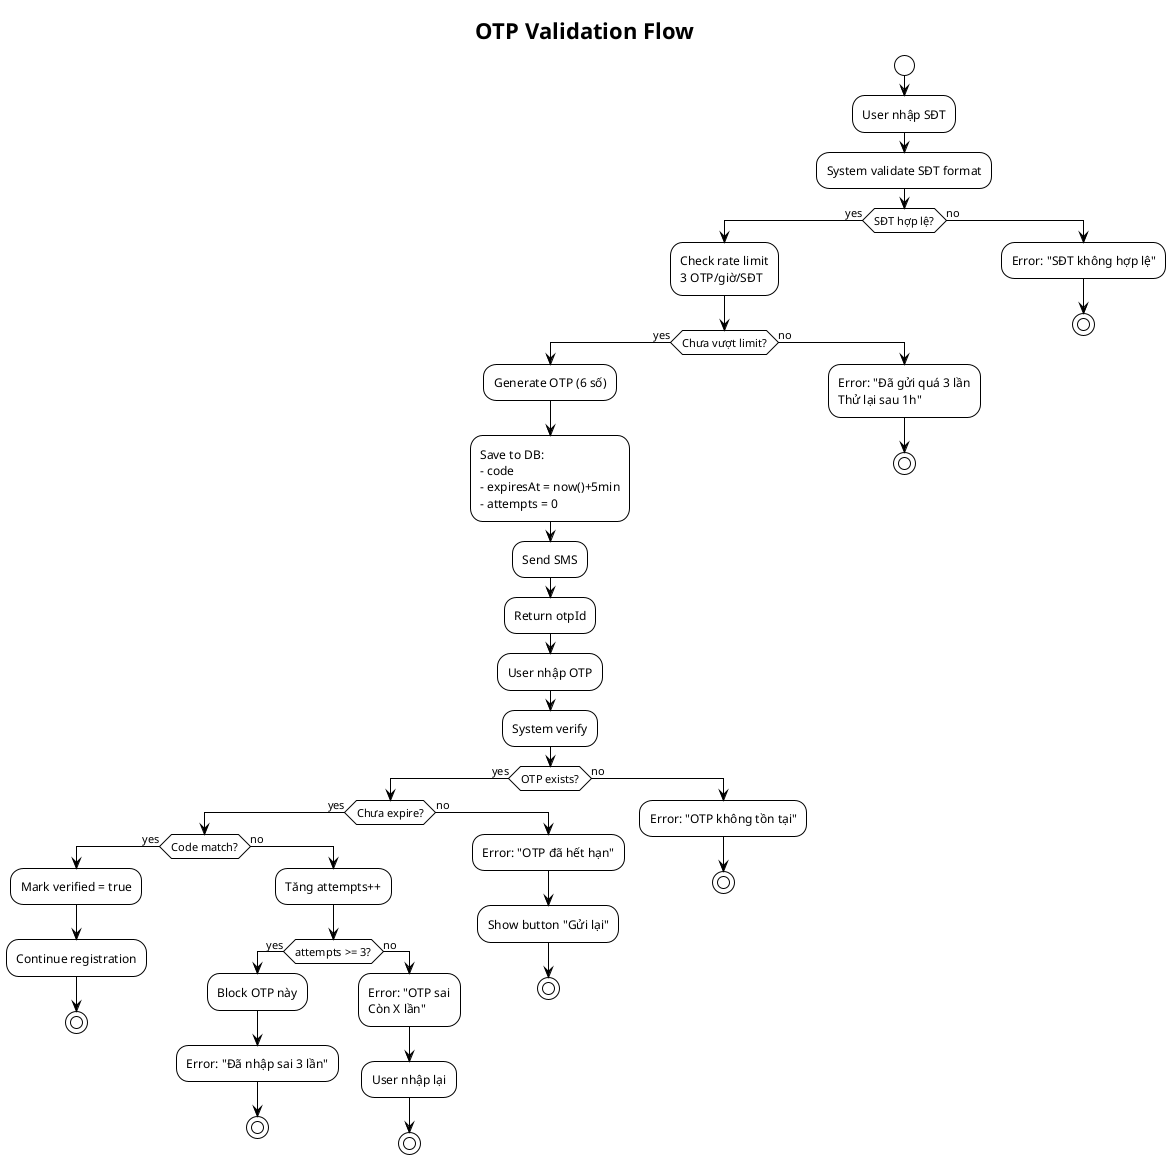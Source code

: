@startuml
!theme plain
title OTP Validation Flow

start

:User nhập SĐT;

:System validate SĐT format;

if (SĐT hợp lệ?) then (yes)
  :Check rate limit\n3 OTP/giờ/SĐT;
  
  if (Chưa vượt limit?) then (yes)
    :Generate OTP (6 số);
    :Save to DB:\n- code\n- expiresAt = now()+5min\n- attempts = 0;
    :Send SMS;
    :Return otpId;
    
    :User nhập OTP;
    
    :System verify;
    
    if (OTP exists?) then (yes)
      if (Chưa expire?) then (yes)
        if (Code match?) then (yes)
          :Mark verified = true;
          :Continue registration;
          stop
        else (no)
          :Tăng attempts++;
          
          if (attempts >= 3?) then (yes)
            :Block OTP này;
            :Error: "Đã nhập sai 3 lần";
            stop
          else (no)
            :Error: "OTP sai\nCòn X lần";
            :User nhập lại;
            stop
          endif
        endif
      else (no)
        :Error: "OTP đã hết hạn";
        :Show button "Gửi lại";
        stop
      endif
    else (no)
      :Error: "OTP không tồn tại";
      stop
    endif
  else (no)
    :Error: "Đã gửi quá 3 lần\nThử lại sau 1h";
    stop
  endif
else (no)
  :Error: "SĐT không hợp lệ";
  stop
endif

@enduml

